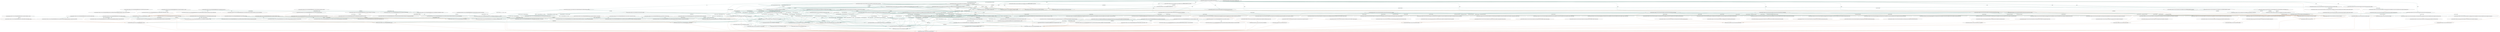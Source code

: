 strict digraph {
    Resource0 [label="urn:pulumi:demo::teastore::awsx:x:ecs:FargateTaskDefinition$aws:iam/role:Role::image-task"];
    Resource0 -> Resource1 [color = "#246C60", label = "role"];
    Resource0 -> Resource2 [color = "#AA6639"];
    Resource0 -> Resource3 [color = "#246C60", label = "role"];
    Resource0 -> Resource4 [color = "#246C60", label = "taskRoleArn"];
    Resource5 [label="urn:pulumi:demo::teastore::awsx:x:ecs:FargateTaskDefinition$aws:ecr/lifecyclePolicy:LifecyclePolicy::auth"];
    Resource5 -> Resource6 [color = "#AA6639"];
    Resource7 [label="urn:pulumi:demo::teastore::awsx:x:ec2:SecurityGroup$awsx:x:ec2:EgressSecurityGroupRule::recommender-egress-0"];
    Resource7 -> Resource8 [color = "#AA6639"];
    Resource9 [label="urn:pulumi:demo::teastore::awsx:x:ec2:SecurityGroup$aws:ec2/securityGroup:SecurityGroup::webui"];
    Resource9 -> Resource10 [color = "#246C60", label = "securityGroupId"];
    Resource9 -> Resource11 [color = "#246C60", label = "sourceSecurityGroupId"];
    Resource9 -> Resource12 [color = "#246C60", label = "sourceSecurityGroupId"];
    Resource9 -> Resource13 [color = "#246C60", label = "networkConfiguration"];
    Resource9 -> Resource14 [color = "#246C60", label = "sourceSecurityGroupId"];
    Resource9 -> Resource15 [color = "#246C60", label = "securityGroupId"];
    Resource9 -> Resource16 [color = "#AA6639"];
    Resource9 -> Resource17 [color = "#246C60", label = "sourceSecurityGroupId"];
    Resource9 -> Resource18 [color = "#246C60", label = "sourceSecurityGroupId"];
    Resource9 -> Resource19 [color = "#246C60", label = "sourceSecurityGroupId"];
    Resource17 [label="urn:pulumi:demo::teastore::awsx:x:ec2:SecurityGroup$awsx:x:ec2:IngressSecurityGroupRule$aws:ec2/securityGroupRule:SecurityGroupRule::auth-inbound-webui"];
    Resource17 -> Resource20 [color = "#AA6639"];
    Resource21 [label="urn:pulumi:demo::teastore::awsx:x:ec2:SecurityGroup$awsx:x:ec2:IngressSecurityGroupRule$aws:ec2/securityGroupRule:SecurityGroupRule::persistence-inbound-image"];
    Resource21 -> Resource22 [color = "#AA6639"];
    Resource3 [label="urn:pulumi:demo::teastore::awsx:x:ecs:FargateTaskDefinition$aws:iam/rolePolicyAttachment:RolePolicyAttachment::image-task-fd1a00e5"];
    Resource3 -> Resource2 [color = "#AA6639"];
    Resource23 [label="urn:pulumi:demo::teastore::awsx:x:ec2:SecurityGroup$aws:ec2/securityGroup:SecurityGroup::image"];
    Resource23 -> Resource14 [color = "#246C60", label = "securityGroupId"];
    Resource23 -> Resource21 [color = "#246C60", label = "sourceSecurityGroupId"];
    Resource23 -> Resource24 [color = "#AA6639"];
    Resource23 -> Resource25 [color = "#246C60", label = "sourceSecurityGroupId"];
    Resource23 -> Resource26 [color = "#246C60", label = "securityGroupId"];
    Resource23 -> Resource27 [color = "#246C60", label = "networkConfiguration"];
    Resource28 [label="urn:pulumi:demo::teastore::awsx:x:ec2:SecurityGroup$aws:ec2/securityGroup:SecurityGroup::container-registry"];
    Resource28 -> Resource29 [color = "#AA6639"];
    Resource28 -> Resource30 [color = "#246C60", label = "securityGroupId"];
    Resource28 -> Resource31 [color = "#246C60", label = "securityGroupIds"];
    Resource32 [label="urn:pulumi:demo::teastore::awsx:x:ec2:SecurityGroup$awsx:x:ec2:IngressSecurityGroupRule$aws:ec2/securityGroupRule:SecurityGroupRule::db-ingress-0"];
    Resource32 -> Resource33 [color = "#AA6639"];
    Resource34 [label="urn:pulumi:demo::teastore::awsx:x:ec2:SecurityGroup$awsx:x:ec2:EgressSecurityGroupRule$aws:ec2/securityGroupRule:SecurityGroupRule::recommender-egress-0"];
    Resource34 -> Resource7 [color = "#AA6639"];
    Resource35 [label="urn:pulumi:demo::teastore::awsx:x:ecs:FargateTaskDefinition::persistence"];
    Resource35 -> Resource36 [color = "#AA6639"];
    Resource37 [label="urn:pulumi:demo::teastore::awsx:x:ecs:FargateTaskDefinition$aws:iam/role:Role::recommender-execution"];
    Resource37 -> Resource38 [color = "#246C60", label = "role"];
    Resource37 -> Resource39 [color = "#AA6639"];
    Resource37 -> Resource40 [color = "#246C60", label = "executionRoleArn"];
    Resource40 [label="urn:pulumi:demo::teastore::awsx:x:ecs:FargateTaskDefinition$aws:ecs/taskDefinition:TaskDefinition::recommender"];
    Resource40 -> Resource39 [color = "#AA6639"];
    Resource40 -> Resource41 [color = "#246C60", label = "taskDefinition"];
    Resource42 [label="urn:pulumi:demo::teastore::awsx:x:ecs:FargateTaskDefinition::registry"];
    Resource42 -> Resource36 [color = "#AA6639"];
    Resource43 [label="urn:pulumi:demo::teastore::awsx:x:ec2:SecurityGroup$awsx:x:ec2:IngressSecurityGroupRule::logging-ingress-0"];
    Resource43 -> Resource44 [color = "#AA6639"];
    Resource45 [label="urn:pulumi:demo::teastore::awsx:x:ec2:Vpc$awsx:x:ec2:Subnet$aws:ec2/routeTableAssociation:RouteTableAssociation::vpc-private-0"];
    Resource45 -> Resource46 [color = "#246C60", label = "networkConfiguration"];
    Resource45 -> Resource47 [color = "#246C60", label = "networkConfiguration"];
    Resource45 -> Resource13 [color = "#246C60", label = "networkConfiguration"];
    Resource45 -> Resource48 [color = "#246C60", label = "subnetIds"];
    Resource45 -> Resource49 [color = "#AA6639"];
    Resource45 -> Resource41 [color = "#246C60", label = "networkConfiguration"];
    Resource45 -> Resource50 [color = "#246C60", label = "subnetIds"];
    Resource45 -> Resource31 [color = "#246C60", label = "subnetIds"];
    Resource45 -> Resource27 [color = "#246C60", label = "networkConfiguration"];
    Resource45 -> Resource51 [color = "#246C60", label = "subnetIds"];
    Resource45 -> Resource52 [color = "#246C60", label = "networkConfiguration"];
    Resource30 [label="urn:pulumi:demo::teastore::awsx:x:ec2:SecurityGroup$awsx:x:ec2:IngressSecurityGroupRule$aws:ec2/securityGroupRule:SecurityGroupRule::container-registry-ingress-0"];
    Resource30 -> Resource53 [color = "#AA6639"];
    Resource54 [label="urn:pulumi:demo::teastore::awsx:x:ec2:SecurityGroup$awsx:x:ec2:IngressSecurityGroupRule$aws:ec2/securityGroupRule:SecurityGroupRule::persistence-inbound-recommender"];
    Resource54 -> Resource55 [color = "#AA6639"];
    Resource16 [label="urn:pulumi:demo::teastore::awsx:x:ec2:SecurityGroup::webui"];
    Resource16 -> Resource36 [color = "#AA6639"];
    Resource56 [label="urn:pulumi:demo::teastore::awsx:x:ec2:SecurityGroup$awsx:x:ec2:IngressSecurityGroupRule::registry-inbound-auth"];
    Resource56 -> Resource57 [color = "#AA6639"];
    Resource58 [label="urn:pulumi:demo::teastore::awsx:x:ec2:Vpc$awsx:x:ec2:Subnet$aws:ec2/routeTable:RouteTable::vpc-private-0"];
    Resource58 -> Resource59 [color = "#246C60", label = "routeTableIds"];
    Resource58 -> Resource45 [color = "#246C60", label = "routeTableId"];
    Resource58 -> Resource49 [color = "#AA6639"];
    Resource60 [label="urn:pulumi:demo::teastore::awsx:x:ec2:SecurityGroup$aws:ec2/securityGroup:SecurityGroup::auth"];
    Resource60 -> Resource61 [color = "#246C60", label = "sourceSecurityGroupId"];
    Resource60 -> Resource17 [color = "#246C60", label = "securityGroupId"];
    Resource60 -> Resource62 [color = "#AA6639"];
    Resource60 -> Resource63 [color = "#246C60", label = "securityGroupId"];
    Resource60 -> Resource64 [color = "#246C60", label = "sourceSecurityGroupId"];
    Resource60 -> Resource52 [color = "#246C60", label = "networkConfiguration"];
    Resource18 [label="urn:pulumi:demo::teastore::awsx:x:ec2:SecurityGroup$awsx:x:ec2:IngressSecurityGroupRule$aws:ec2/securityGroupRule:SecurityGroupRule::recommender-inbound-webui"];
    Resource18 -> Resource65 [color = "#AA6639"];
    Resource66 [label="urn:pulumi:demo::teastore::awsx:x:ecs:FargateTaskDefinition$aws:iam/role:Role::auth-task"];
    Resource66 -> Resource67 [color = "#246C60", label = "taskRoleArn"];
    Resource66 -> Resource6 [color = "#AA6639"];
    Resource66 -> Resource68 [color = "#246C60", label = "role"];
    Resource66 -> Resource69 [color = "#246C60", label = "role"];
    Resource70 [label="urn:pulumi:demo::teastore::awsx:x:ecs:FargateTaskDefinition$aws:cloudwatch/logGroup:LogGroup::auth"];
    Resource70 -> Resource67 [color = "#246C60", label = "containerDefinitions, family"];
    Resource70 -> Resource6 [color = "#AA6639"];
    Resource29 [label="urn:pulumi:demo::teastore::awsx:x:ec2:SecurityGroup::container-registry"];
    Resource29 -> Resource36 [color = "#AA6639"];
    Resource71 [label="urn:pulumi:demo::teastore::awsx:x:ecs:FargateService::registry"];
    Resource71 -> Resource36 [color = "#AA6639"];
    Resource72 [label="urn:pulumi:demo::teastore::awsx:x:ec2:SecurityGroup$awsx:x:ec2:EgressSecurityGroupRule::auth-egress-0"];
    Resource72 -> Resource62 [color = "#AA6639"];
    Resource73 [label="urn:pulumi:demo::teastore::awsx:x:ec2:SecurityGroup$awsx:x:ec2:IngressSecurityGroupRule$aws:ec2/securityGroupRule:SecurityGroupRule::registry-inbound-persistence"];
    Resource73 -> Resource74 [color = "#AA6639"];
    Resource75 [label="urn:pulumi:demo::teastore::awsx:x:ecs:FargateTaskDefinition$aws:iam/role:Role::webui-task"];
    Resource75 -> Resource76 [color = "#246C60", label = "role"];
    Resource75 -> Resource77 [color = "#AA6639"];
    Resource75 -> Resource78 [color = "#246C60", label = "role"];
    Resource75 -> Resource79 [color = "#246C60", label = "taskRoleArn"];
    Resource80 [label="urn:pulumi:demo::teastore::awsx:x:ec2:SecurityGroup::db"];
    Resource80 -> Resource36 [color = "#AA6639"];
    Resource81 [label="urn:pulumi:demo::teastore::awsx:x:ecs:FargateTaskDefinition$aws:iam/rolePolicyAttachment:RolePolicyAttachment::persistence-execution-9a42f520"];
    Resource81 -> Resource35 [color = "#AA6639"];
    Resource82 [label="urn:pulumi:demo::teastore::awsx:x:ecs:FargateTaskDefinition$aws:ecr/repository:Repository::recommender"];
    Resource82 -> Resource40 [color = "#246C60", label = "family, containerDefinitions"];
    Resource82 -> Resource39 [color = "#AA6639"];
    Resource82 -> Resource83 [color = "#246C60", label = "repository"];
    Resource84 [label="urn:pulumi:demo::teastore::awsx:x:ecs:FargateTaskDefinition$aws:ecr/repository:Repository::image"];
    Resource84 -> Resource85 [color = "#246C60", label = "repository"];
    Resource84 -> Resource2 [color = "#AA6639"];
    Resource84 -> Resource4 [color = "#246C60", label = "family, containerDefinitions"];
    Resource41 [label="urn:pulumi:demo::teastore::awsx:x:ecs:FargateService$aws:ecs/service:Service::recommender"];
    Resource41 -> Resource77 [color = "#246C60"];
    Resource41 -> Resource13 [color = "#246C60"];
    Resource41 -> Resource86 [color = "#AA6639"];
    Resource41 -> Resource87 [color = "#246C60"];
    Resource88 [label="urn:pulumi:demo::teastore::awsx:x:ec2:SecurityGroup$awsx:x:ec2:IngressSecurityGroupRule::webui-ingress-0"];
    Resource88 -> Resource16 [color = "#AA6639"];
    Resource89 [label="urn:pulumi:demo::teastore::awsx:x:ec2:Vpc$awsx:x:ec2:InternetGateway::vpc"];
    Resource89 -> Resource90 [color = "#AA6639"];
    Resource91 [label="urn:pulumi:demo::teastore::awsx:x:ec2:SecurityGroup$awsx:x:ec2:IngressSecurityGroupRule$aws:ec2/securityGroupRule:SecurityGroupRule::logging-ingress-0"];
    Resource91 -> Resource43 [color = "#AA6639"];
    Resource25 [label="urn:pulumi:demo::teastore::awsx:x:ec2:SecurityGroup$awsx:x:ec2:IngressSecurityGroupRule$aws:ec2/securityGroupRule:SecurityGroupRule::registry-inbound-image"];
    Resource25 -> Resource92 [color = "#AA6639"];
    Resource63 [label="urn:pulumi:demo::teastore::awsx:x:ec2:SecurityGroup$awsx:x:ec2:EgressSecurityGroupRule$aws:ec2/securityGroupRule:SecurityGroupRule::auth-egress-0"];
    Resource63 -> Resource72 [color = "#AA6639"];
    Resource93 [label="urn:pulumi:demo::teastore::awsx:x:ec2:SecurityGroup$awsx:x:ec2:IngressSecurityGroupRule$aws:ec2/securityGroupRule:SecurityGroupRule::recommenderSG-inbound-recommender"];
    Resource93 -> Resource94 [color = "#AA6639"];
    Resource95 [label="urn:pulumi:demo::teastore::awsx:x:ecs:FargateTaskDefinition$aws:iam/role:Role::image-execution"];
    Resource95 -> Resource96 [color = "#246C60", label = "role"];
    Resource95 -> Resource2 [color = "#AA6639"];
    Resource95 -> Resource4 [color = "#246C60", label = "executionRoleArn"];
    Resource87 [label="urn:pulumi:demo::teastore::awsx:x:ecs:FargateService::webui"];
    Resource87 -> Resource36 [color = "#AA6639"];
    Resource8 [label="urn:pulumi:demo::teastore::awsx:x:ec2:SecurityGroup::recommender"];
    Resource8 -> Resource36 [color = "#AA6639"];
    Resource92 [label="urn:pulumi:demo::teastore::awsx:x:ec2:SecurityGroup$awsx:x:ec2:IngressSecurityGroupRule::registry-inbound-image"];
    Resource92 -> Resource57 [color = "#AA6639"];
    Resource97 [label="urn:pulumi:demo::teastore::awsx:x:ec2:SecurityGroup$awsx:x:ec2:IngressSecurityGroupRule::persistence-inbound-webui"];
    Resource97 -> Resource98 [color = "#AA6639"];
    Resource99 [label="urn:pulumi:demo::teastore::aws:servicediscovery/privateDnsNamespace:PrivateDnsNamespace::teastore"];
    Resource99 -> Resource67 [color = "#246C60", label = "memory, containerDefinitions, cpu, family"];
    Resource99 -> Resource100 [color = "#246C60", label = "containerDefinitions, cpu, family, memory"];
    Resource99 -> Resource40 [color = "#246C60", label = "family, memory, containerDefinitions, cpu"];
    Resource99 -> Resource36 [color = "#AA6639"];
    Resource99 -> Resource101 [color = "#246C60", label = "dnsConfig"];
    Resource99 -> Resource79 [color = "#246C60", label = "memory, containerDefinitions, cpu, family"];
    Resource99 -> Resource4 [color = "#246C60", label = "cpu, family, memory, containerDefinitions"];
    Resource102 [label="urn:pulumi:demo::teastore::awsx:x:ecs:FargateTaskDefinition$aws:iam/role:Role::auth-execution"];
    Resource102 -> Resource103 [color = "#246C60", label = "role"];
    Resource102 -> Resource67 [color = "#246C60", label = "executionRoleArn"];
    Resource102 -> Resource6 [color = "#AA6639"];
    Resource94 [label="urn:pulumi:demo::teastore::awsx:x:ec2:SecurityGroup$awsx:x:ec2:IngressSecurityGroupRule::recommenderSG-inbound-recommender"];
    Resource94 -> Resource57 [color = "#AA6639"];
    Resource104 [label="urn:pulumi:demo::teastore::awsx:x:ec2:SecurityGroup$aws:ec2/securityGroup:SecurityGroup::registry"];
    Resource104 -> Resource46 [color = "#246C60", label = "networkConfiguration"];
    Resource104 -> Resource12 [color = "#246C60", label = "securityGroupId"];
    Resource104 -> Resource73 [color = "#246C60", label = "securityGroupId"];
    Resource104 -> Resource25 [color = "#246C60", label = "securityGroupId"];
    Resource104 -> Resource93 [color = "#246C60", label = "securityGroupId"];
    Resource104 -> Resource57 [color = "#AA6639"];
    Resource104 -> Resource105 [color = "#246C60", label = "securityGroupId"];
    Resource104 -> Resource64 [color = "#246C60", label = "securityGroupId"];
    Resource26 [label="urn:pulumi:demo::teastore::awsx:x:ec2:SecurityGroup$awsx:x:ec2:EgressSecurityGroupRule$aws:ec2/securityGroupRule:SecurityGroupRule::image-egress-0"];
    Resource26 -> Resource106 [color = "#AA6639"];
    Resource107 [label="urn:pulumi:demo::teastore::aws:lb:ApplicationLoadBalancer$awsx:lb:ApplicationListener$awsx:x:ec2:EgressSecurityGroupRule$aws:ec2/securityGroupRule:SecurityGroupRule::webui-external-0-egress"];
    Resource107 -> Resource108 [color = "#AA6639"];
    Resource19 [label="urn:pulumi:demo::teastore::awsx:x:ec2:SecurityGroup$awsx:x:ec2:EgressSecurityGroupRule$aws:ec2/securityGroupRule:SecurityGroupRule::load-balancer-egress-webui"];
    Resource19 -> Resource109 [color = "#AA6639"];
    Resource101 [label="urn:pulumi:demo::teastore::aws:servicediscovery/service:Service::registry"];
    Resource101 -> Resource46 [color = "#246C60", label = "serviceRegistries"];
    Resource101 -> Resource67 [color = "#246C60", label = "memory, containerDefinitions, cpu, family"];
    Resource101 -> Resource100 [color = "#246C60", label = "containerDefinitions, cpu, family, memory"];
    Resource101 -> Resource40 [color = "#246C60", label = "family, memory, containerDefinitions, cpu"];
    Resource101 -> Resource36 [color = "#AA6639"];
    Resource101 -> Resource79 [color = "#246C60", label = "memory, containerDefinitions, cpu, family"];
    Resource101 -> Resource4 [color = "#246C60", label = "cpu, family, memory, containerDefinitions"];
    Resource50 [label="urn:pulumi:demo::teastore::aws:ec2/vpcEndpoint:VpcEndpoint::elb"];
    Resource50 -> Resource77 [color = "#246C60"];
    Resource50 -> Resource13 [color = "#246C60"];
    Resource50 -> Resource87 [color = "#246C60"];
    Resource50 -> Resource36 [color = "#AA6639"];
    Resource110 [label="urn:pulumi:demo::teastore::awsx:x:ecs:FargateTaskDefinition$aws:iam/rolePolicyAttachment:RolePolicyAttachment::recommender-task-fd1a00e5"];
    Resource110 -> Resource39 [color = "#AA6639"];
    Resource111 [label="urn:pulumi:demo::teastore::awsx:x:ecs:FargateTaskDefinition$aws:ecr/repository:Repository::registry"];
    Resource111 -> Resource112 [color = "#246C60", label = "containerDefinitions, family"];
    Resource111 -> Resource42 [color = "#AA6639"];
    Resource111 -> Resource113 [color = "#246C60", label = "repository"];
    Resource114 [label="urn:pulumi:demo::teastore::awsx:x:ecs:FargateTaskDefinition$aws:iam/rolePolicyAttachment:RolePolicyAttachment::registry-task-32be53a2"];
    Resource114 -> Resource42 [color = "#AA6639"];
    Resource115 [label="urn:pulumi:demo::teastore::awsx:x:ec2:SecurityGroup$aws:ec2/securityGroup:SecurityGroup::logging"];
    Resource115 -> Resource91 [color = "#246C60", label = "securityGroupId"];
    Resource115 -> Resource44 [color = "#AA6639"];
    Resource115 -> Resource51 [color = "#246C60", label = "securityGroupIds"];
    Resource116 [label="urn:pulumi:demo::teastore::awsx:x:ec2:SecurityGroup::load-balancer"];
    Resource116 -> Resource36 [color = "#AA6639"];
    Resource31 [label="urn:pulumi:demo::teastore::aws:ec2/vpcEndpoint:VpcEndpoint::ecr"];
    Resource31 -> Resource117 [color = "#246C60"];
    Resource31 -> Resource36 [color = "#AA6639"];
    Resource118 [label="urn:pulumi:demo::teastore::awsx:x:ecs:FargateService::persistence"];
    Resource118 -> Resource36 [color = "#AA6639"];
    Resource79 [label="urn:pulumi:demo::teastore::awsx:x:ecs:FargateTaskDefinition$aws:ecs/taskDefinition:TaskDefinition::webui"];
    Resource79 -> Resource13 [color = "#246C60", label = "taskDefinition"];
    Resource79 -> Resource77 [color = "#AA6639"];
    Resource119 [label="urn:pulumi:demo::teastore::awsx:x:ec2:Vpc$awsx:x:ec2:Subnet$aws:ec2/subnet:Subnet::vpc-public-1"];
    Resource119 -> Resource46 [color = "#246C60", label = "networkConfiguration"];
    Resource119 -> Resource47 [color = "#246C60", label = "networkConfiguration"];
    Resource119 -> Resource13 [color = "#246C60", label = "networkConfiguration"];
    Resource119 -> Resource120 [color = "#246C60", label = "subnets"];
    Resource119 -> Resource41 [color = "#246C60", label = "networkConfiguration"];
    Resource119 -> Resource27 [color = "#246C60", label = "networkConfiguration"];
    Resource119 -> Resource121 [color = "#AA6639"];
    Resource119 -> Resource122 [color = "#246C60", label = "subnetId"];
    Resource119 -> Resource52 [color = "#246C60", label = "networkConfiguration"];
    Resource122 [label="urn:pulumi:demo::teastore::awsx:x:ec2:Vpc$awsx:x:ec2:Subnet$aws:ec2/routeTableAssociation:RouteTableAssociation::vpc-public-1"];
    Resource122 -> Resource46 [color = "#246C60", label = "networkConfiguration"];
    Resource122 -> Resource47 [color = "#246C60", label = "networkConfiguration"];
    Resource122 -> Resource13 [color = "#246C60", label = "networkConfiguration"];
    Resource122 -> Resource120 [color = "#246C60", label = "subnets"];
    Resource122 -> Resource41 [color = "#246C60", label = "networkConfiguration"];
    Resource122 -> Resource27 [color = "#246C60", label = "networkConfiguration"];
    Resource122 -> Resource121 [color = "#AA6639"];
    Resource122 -> Resource52 [color = "#246C60", label = "networkConfiguration"];
    Resource123 [label="urn:pulumi:demo::teastore::awsx:x:ec2:Vpc$awsx:x:ec2:Subnet$aws:ec2/route:Route::vpc-public-1-ig"];
    Resource123 -> Resource121 [color = "#AA6639"];
    Resource105 [label="urn:pulumi:demo::teastore::awsx:x:ec2:SecurityGroup$awsx:x:ec2:EgressSecurityGroupRule$aws:ec2/securityGroupRule:SecurityGroupRule::registry-egress-0"];
    Resource105 -> Resource124 [color = "#AA6639"];
    Resource125 [label="urn:pulumi:demo::teastore::awsx:x:ec2:SecurityGroup$awsx:x:ec2:IngressSecurityGroupRule$aws:ec2/securityGroupRule:SecurityGroupRule::persistence-ingress-0"];
    Resource125 -> Resource126 [color = "#AA6639"];
    Resource27 [label="urn:pulumi:demo::teastore::awsx:x:ecs:FargateService$aws:ecs/service:Service::image"];
    Resource27 -> Resource77 [color = "#246C60"];
    Resource27 -> Resource13 [color = "#246C60"];
    Resource27 -> Resource87 [color = "#246C60"];
    Resource27 -> Resource127 [color = "#AA6639"];
    Resource78 [label="urn:pulumi:demo::teastore::awsx:x:ecs:FargateTaskDefinition$aws:iam/rolePolicyAttachment:RolePolicyAttachment::webui-task-fd1a00e5"];
    Resource78 -> Resource77 [color = "#AA6639"];
    Resource128 [label="urn:pulumi:demo::teastore::awsx:x:ecs:FargateTaskDefinition$aws:cloudwatch/logGroup:LogGroup::registry"];
    Resource128 -> Resource112 [color = "#246C60", label = "containerDefinitions, family"];
    Resource128 -> Resource42 [color = "#AA6639"];
    Resource113 [label="urn:pulumi:demo::teastore::awsx:x:ecs:FargateTaskDefinition$aws:ecr/lifecyclePolicy:LifecyclePolicy::registry"];
    Resource113 -> Resource42 [color = "#AA6639"];
    Resource129 [label="urn:pulumi:demo::teastore::aws:rds/cluster:Cluster::db-cluster"];
    Resource129 -> Resource47 [color = "#246C60"];
    Resource129 -> Resource100 [color = "#246C60", label = "containerDefinitions, cpu, family, memory"];
    Resource129 -> Resource35 [color = "#246C60"];
    Resource129 -> Resource118 [color = "#246C60"];
    Resource129 -> Resource36 [color = "#AA6639"];
    Resource69 [label="urn:pulumi:demo::teastore::awsx:x:ecs:FargateTaskDefinition$aws:iam/rolePolicyAttachment:RolePolicyAttachment::auth-task-fd1a00e5"];
    Resource69 -> Resource6 [color = "#AA6639"];
    Resource109 [label="urn:pulumi:demo::teastore::awsx:x:ec2:SecurityGroup$awsx:x:ec2:EgressSecurityGroupRule::load-balancer-egress-webui"];
    Resource109 -> Resource116 [color = "#AA6639"];
    Resource53 [label="urn:pulumi:demo::teastore::awsx:x:ec2:SecurityGroup$awsx:x:ec2:IngressSecurityGroupRule::container-registry-ingress-0"];
    Resource53 -> Resource29 [color = "#AA6639"];
    Resource121 [label="urn:pulumi:demo::teastore::awsx:x:ec2:Vpc$awsx:x:ec2:Subnet::vpc-public-1"];
    Resource121 -> Resource90 [color = "#AA6639"];
    Resource130 [label="urn:pulumi:demo::teastore::awsx:x:ec2:Vpc$awsx:x:ec2:Subnet$aws:ec2/subnet:Subnet::vpc-private-0"];
    Resource130 -> Resource46 [color = "#246C60", label = "networkConfiguration"];
    Resource130 -> Resource47 [color = "#246C60", label = "networkConfiguration"];
    Resource130 -> Resource13 [color = "#246C60", label = "networkConfiguration"];
    Resource130 -> Resource48 [color = "#246C60", label = "subnetIds"];
    Resource130 -> Resource45 [color = "#246C60", label = "subnetId"];
    Resource130 -> Resource41 [color = "#246C60", label = "networkConfiguration"];
    Resource130 -> Resource50 [color = "#246C60", label = "subnetIds"];
    Resource130 -> Resource31 [color = "#246C60", label = "subnetIds"];
    Resource130 -> Resource27 [color = "#246C60", label = "networkConfiguration"];
    Resource130 -> Resource49 [color = "#AA6639"];
    Resource130 -> Resource51 [color = "#246C60", label = "subnetIds"];
    Resource130 -> Resource52 [color = "#246C60", label = "networkConfiguration"];
    Resource131 [label="urn:pulumi:demo::teastore::aws:lb:ApplicationLoadBalancer$awsx:lb:ApplicationListener$awsx:x:ec2:IngressSecurityGroupRule$aws:ec2/securityGroupRule:SecurityGroupRule::webui-external-0-ingress"];
    Resource131 -> Resource132 [color = "#AA6639"];
    Resource64 [label="urn:pulumi:demo::teastore::awsx:x:ec2:SecurityGroup$awsx:x:ec2:IngressSecurityGroupRule$aws:ec2/securityGroupRule:SecurityGroupRule::registry-inbound-auth"];
    Resource64 -> Resource56 [color = "#AA6639"];
    Resource68 [label="urn:pulumi:demo::teastore::awsx:x:ecs:FargateTaskDefinition$aws:iam/rolePolicyAttachment:RolePolicyAttachment::auth-task-32be53a2"];
    Resource68 -> Resource6 [color = "#AA6639"];
    Resource133 [label="urn:pulumi:demo::teastore::awsx:x:ecs:FargateTaskDefinition$aws:iam/rolePolicyAttachment:RolePolicyAttachment::webui-execution-9a42f520"];
    Resource133 -> Resource77 [color = "#AA6639"];
    Resource51 [label="urn:pulumi:demo::teastore::aws:ec2/vpcEndpoint:VpcEndpoint::logging"];
    Resource51 -> Resource117 [color = "#246C60"];
    Resource51 -> Resource36 [color = "#AA6639"];
    Resource98 [label="urn:pulumi:demo::teastore::awsx:x:ec2:SecurityGroup::persistence"];
    Resource98 -> Resource36 [color = "#AA6639"];
    Resource44 [label="urn:pulumi:demo::teastore::awsx:x:ec2:SecurityGroup::logging"];
    Resource44 -> Resource36 [color = "#AA6639"];
    Resource20 [label="urn:pulumi:demo::teastore::awsx:x:ec2:SecurityGroup$awsx:x:ec2:IngressSecurityGroupRule::auth-inbound-webui"];
    Resource20 -> Resource62 [color = "#AA6639"];
    Resource134 [label="urn:pulumi:demo::teastore::awsx:x:ec2:SecurityGroup$awsx:x:ec2:EgressSecurityGroupRule::persistence-egress-0"];
    Resource134 -> Resource98 [color = "#AA6639"];
    Resource55 [label="urn:pulumi:demo::teastore::awsx:x:ec2:SecurityGroup$awsx:x:ec2:IngressSecurityGroupRule::persistence-inbound-recommender"];
    Resource55 -> Resource98 [color = "#AA6639"];
    Resource135 [label="urn:pulumi:demo::teastore::awsx:x:ec2:Vpc$awsx:x:ec2:Subnet$aws:ec2/routeTable:RouteTable::vpc-private-1"];
    Resource135 -> Resource136 [color = "#246C60", label = "routeTableId"];
    Resource135 -> Resource59 [color = "#246C60", label = "routeTableIds"];
    Resource135 -> Resource137 [color = "#AA6639"];
    Resource138 [label="urn:pulumi:demo::teastore::awsx:x:ec2:SecurityGroup$aws:ec2/securityGroup:SecurityGroup::db"];
    Resource138 -> Resource32 [color = "#246C60", label = "securityGroupId"];
    Resource138 -> Resource129 [color = "#246C60", label = "vpcSecurityGroupIds"];
    Resource138 -> Resource80 [color = "#AA6639"];
    Resource139 [label="urn:pulumi:demo::teastore::awsx:x:ecs:FargateTaskDefinition$aws:iam/role:Role::persistence-task"];
    Resource139 -> Resource140 [color = "#246C60", label = "role"];
    Resource139 -> Resource141 [color = "#246C60", label = "role"];
    Resource139 -> Resource100 [color = "#246C60", label = "taskRoleArn"];
    Resource139 -> Resource35 [color = "#AA6639"];
    Resource142 [label="urn:pulumi:demo::teastore::awsx:x:ecs:FargateTaskDefinition$aws:ecr/lifecyclePolicy:LifecyclePolicy::persistence"];
    Resource142 -> Resource35 [color = "#AA6639"];
    Resource83 [label="urn:pulumi:demo::teastore::awsx:x:ecs:FargateTaskDefinition$aws:ecr/lifecyclePolicy:LifecyclePolicy::recommender"];
    Resource83 -> Resource39 [color = "#AA6639"];
    Resource143 [label="urn:pulumi:demo::teastore::awsx:x:ecs:FargateTaskDefinition$aws:iam/rolePolicyAttachment:RolePolicyAttachment::recommender-task-32be53a2"];
    Resource143 -> Resource39 [color = "#AA6639"];
    Resource52 [label="urn:pulumi:demo::teastore::awsx:x:ecs:FargateService$aws:ecs/service:Service::auth"];
    Resource52 -> Resource77 [color = "#246C60"];
    Resource52 -> Resource13 [color = "#246C60"];
    Resource52 -> Resource87 [color = "#246C60"];
    Resource52 -> Resource144 [color = "#AA6639"];
    Resource145 [label="urn:pulumi:demo::teastore::awsx:x:ec2:SecurityGroup$awsx:x:ec2:IngressSecurityGroupRule::image-inbound-webui"];
    Resource145 -> Resource24 [color = "#AA6639"];
    Resource146 [label="urn:pulumi:demo::teastore::awsx:x:ec2:Vpc$awsx:x:ec2:InternetGateway$aws:ec2/internetGateway:InternetGateway::vpc"];
    Resource146 -> Resource147 [color = "#246C60", label = "gatewayId"];
    Resource146 -> Resource123 [color = "#246C60", label = "gatewayId"];
    Resource146 -> Resource89 [color = "#AA6639"];
    Resource148 [label="urn:pulumi:demo::teastore::aws:lb:ApplicationLoadBalancer$awsx:lb:ApplicationTargetGroup$aws:lb/targetGroup:TargetGroup::webui"];
    Resource148 -> Resource77 [color = "#246C60"];
    Resource148 -> Resource13 [color = "#246C60", label = "loadBalancers"];
    Resource148 -> Resource149 [color = "#246C60", label = "defaultActions"];
    Resource148 -> Resource87 [color = "#246C60"];
    Resource148 -> Resource79 [color = "#246C60", label = "containerDefinitions, family"];
    Resource148 -> Resource150 [color = "#AA6639"];
    Resource4 [label="urn:pulumi:demo::teastore::awsx:x:ecs:FargateTaskDefinition$aws:ecs/taskDefinition:TaskDefinition::image"];
    Resource4 -> Resource27 [color = "#246C60", label = "taskDefinition"];
    Resource4 -> Resource2 [color = "#AA6639"];
    Resource77 [label="urn:pulumi:demo::teastore::awsx:x:ecs:FargateTaskDefinition::webui"];
    Resource77 -> Resource36 [color = "#AA6639"];
    Resource151 [label="urn:pulumi:demo::teastore::pulumi:providers:aws::default_3_19_3"];
    Resource33 [label="urn:pulumi:demo::teastore::awsx:x:ec2:SecurityGroup$awsx:x:ec2:IngressSecurityGroupRule::db-ingress-0"];
    Resource33 -> Resource80 [color = "#AA6639"];
    Resource152 [label="urn:pulumi:demo::teastore::awsx:x:ecs:FargateTaskDefinition$aws:iam/rolePolicyAttachment:RolePolicyAttachment::registry-execution-9a42f520"];
    Resource152 -> Resource42 [color = "#AA6639"];
    Resource136 [label="urn:pulumi:demo::teastore::awsx:x:ec2:Vpc$awsx:x:ec2:Subnet$aws:ec2/routeTableAssociation:RouteTableAssociation::vpc-private-1"];
    Resource136 -> Resource137 [color = "#AA6639"];
    Resource136 -> Resource46 [color = "#246C60", label = "networkConfiguration"];
    Resource136 -> Resource47 [color = "#246C60", label = "networkConfiguration"];
    Resource136 -> Resource13 [color = "#246C60", label = "networkConfiguration"];
    Resource136 -> Resource48 [color = "#246C60", label = "subnetIds"];
    Resource136 -> Resource41 [color = "#246C60", label = "networkConfiguration"];
    Resource136 -> Resource50 [color = "#246C60", label = "subnetIds"];
    Resource136 -> Resource31 [color = "#246C60", label = "subnetIds"];
    Resource136 -> Resource27 [color = "#246C60", label = "networkConfiguration"];
    Resource136 -> Resource51 [color = "#246C60", label = "subnetIds"];
    Resource136 -> Resource52 [color = "#246C60", label = "networkConfiguration"];
    Resource147 [label="urn:pulumi:demo::teastore::awsx:x:ec2:Vpc$awsx:x:ec2:Subnet$aws:ec2/route:Route::vpc-public-0-ig"];
    Resource147 -> Resource153 [color = "#AA6639"];
    Resource86 [label="urn:pulumi:demo::teastore::awsx:x:ecs:FargateService::recommender"];
    Resource86 -> Resource36 [color = "#AA6639"];
    Resource154 [label="urn:pulumi:demo::teastore::awsx:x:ecs:FargateTaskDefinition$aws:iam/role:Role::recommender-task"];
    Resource154 -> Resource39 [color = "#AA6639"];
    Resource154 -> Resource40 [color = "#246C60", label = "taskRoleArn"];
    Resource154 -> Resource110 [color = "#246C60", label = "role"];
    Resource154 -> Resource143 [color = "#246C60", label = "role"];
    Resource155 [label="urn:pulumi:demo::teastore::awsx:x:ecs:FargateTaskDefinition$aws:iam/role:Role::registry-task"];
    Resource155 -> Resource42 [color = "#AA6639"];
    Resource155 -> Resource156 [color = "#246C60", label = "role"];
    Resource155 -> Resource112 [color = "#246C60", label = "taskRoleArn"];
    Resource155 -> Resource114 [color = "#246C60", label = "role"];
    Resource157 [label="urn:pulumi:demo::teastore::awsx:x:ec2:Vpc$awsx:x:ec2:Subnet$aws:ec2/subnet:Subnet::vpc-private-1"];
    Resource157 -> Resource136 [color = "#246C60", label = "subnetId"];
    Resource157 -> Resource137 [color = "#AA6639"];
    Resource157 -> Resource46 [color = "#246C60", label = "networkConfiguration"];
    Resource157 -> Resource47 [color = "#246C60", label = "networkConfiguration"];
    Resource157 -> Resource13 [color = "#246C60", label = "networkConfiguration"];
    Resource157 -> Resource48 [color = "#246C60", label = "subnetIds"];
    Resource157 -> Resource41 [color = "#246C60", label = "networkConfiguration"];
    Resource157 -> Resource50 [color = "#246C60", label = "subnetIds"];
    Resource157 -> Resource31 [color = "#246C60", label = "subnetIds"];
    Resource157 -> Resource27 [color = "#246C60", label = "networkConfiguration"];
    Resource157 -> Resource51 [color = "#246C60", label = "subnetIds"];
    Resource157 -> Resource52 [color = "#246C60", label = "networkConfiguration"];
    Resource158 [label="urn:pulumi:demo::teastore::awsx:x:ecs:Cluster$aws:ecs/cluster:Cluster::cluster"];
    Resource158 -> Resource117 [color = "#AA6639"];
    Resource158 -> Resource46 [color = "#246C60", label = "cluster"];
    Resource158 -> Resource47 [color = "#246C60", label = "cluster"];
    Resource158 -> Resource13 [color = "#246C60", label = "cluster"];
    Resource158 -> Resource41 [color = "#246C60", label = "cluster"];
    Resource158 -> Resource27 [color = "#246C60", label = "cluster"];
    Resource158 -> Resource52 [color = "#246C60", label = "cluster"];
    Resource140 [label="urn:pulumi:demo::teastore::awsx:x:ecs:FargateTaskDefinition$aws:iam/rolePolicyAttachment:RolePolicyAttachment::persistence-task-fd1a00e5"];
    Resource140 -> Resource35 [color = "#AA6639"];
    Resource6 [label="urn:pulumi:demo::teastore::awsx:x:ecs:FargateTaskDefinition::auth"];
    Resource6 -> Resource36 [color = "#AA6639"];
    Resource153 [label="urn:pulumi:demo::teastore::awsx:x:ec2:Vpc$awsx:x:ec2:Subnet::vpc-public-0"];
    Resource153 -> Resource90 [color = "#AA6639"];
    Resource46 [label="urn:pulumi:demo::teastore::awsx:x:ecs:FargateService$aws:ecs/service:Service::registry"];
    Resource46 -> Resource86 [color = "#246C60"];
    Resource46 -> Resource77 [color = "#246C60"];
    Resource46 -> Resource6 [color = "#246C60"];
    Resource46 -> Resource71 [color = "#AA6639"];
    Resource46 -> Resource127 [color = "#246C60"];
    Resource46 -> Resource47 [color = "#246C60"];
    Resource46 -> Resource144 [color = "#246C60"];
    Resource46 -> Resource39 [color = "#246C60"];
    Resource46 -> Resource13 [color = "#246C60"];
    Resource46 -> Resource2 [color = "#246C60"];
    Resource46 -> Resource35 [color = "#246C60"];
    Resource46 -> Resource41 [color = "#246C60"];
    Resource46 -> Resource87 [color = "#246C60"];
    Resource46 -> Resource118 [color = "#246C60"];
    Resource46 -> Resource27 [color = "#246C60"];
    Resource46 -> Resource52 [color = "#246C60"];
    Resource127 [label="urn:pulumi:demo::teastore::awsx:x:ecs:FargateService::image"];
    Resource127 -> Resource36 [color = "#AA6639"];
    Resource10 [label="urn:pulumi:demo::teastore::awsx:x:ec2:SecurityGroup$awsx:x:ec2:EgressSecurityGroupRule$aws:ec2/securityGroupRule:SecurityGroupRule::webui-egress-0"];
    Resource10 -> Resource159 [color = "#AA6639"];
    Resource160 [label="urn:pulumi:demo::teastore::awsx:x:ecs:FargateTaskDefinition$aws:cloudwatch/logGroup:LogGroup::persistence"];
    Resource160 -> Resource35 [color = "#AA6639"];
    Resource160 -> Resource100 [color = "#246C60", label = "containerDefinitions, family"];
    Resource161 [label="urn:pulumi:demo::teastore::awsx:x:ecs:FargateTaskDefinition$aws:cloudwatch/logGroup:LogGroup::image"];
    Resource161 -> Resource2 [color = "#AA6639"];
    Resource161 -> Resource4 [color = "#246C60", label = "family, containerDefinitions"];
    Resource1 [label="urn:pulumi:demo::teastore::awsx:x:ecs:FargateTaskDefinition$aws:iam/rolePolicyAttachment:RolePolicyAttachment::image-task-32be53a2"];
    Resource1 -> Resource2 [color = "#AA6639"];
    Resource38 [label="urn:pulumi:demo::teastore::awsx:x:ecs:FargateTaskDefinition$aws:iam/rolePolicyAttachment:RolePolicyAttachment::recommender-execution-9a42f520"];
    Resource38 -> Resource39 [color = "#AA6639"];
    Resource11 [label="urn:pulumi:demo::teastore::awsx:x:ec2:SecurityGroup$awsx:x:ec2:IngressSecurityGroupRule$aws:ec2/securityGroupRule:SecurityGroupRule::persistence-inbound-webui"];
    Resource11 -> Resource97 [color = "#AA6639"];
    Resource162 [label="urn:pulumi:demo::teastore::awsx:x:ecs:FargateTaskDefinition$aws:iam/role:Role::persistence-execution"];
    Resource162 -> Resource35 [color = "#AA6639"];
    Resource162 -> Resource100 [color = "#246C60", label = "executionRoleArn"];
    Resource162 -> Resource81 [color = "#246C60", label = "role"];
    Resource141 [label="urn:pulumi:demo::teastore::awsx:x:ecs:FargateTaskDefinition$aws:iam/rolePolicyAttachment:RolePolicyAttachment::persistence-task-32be53a2"];
    Resource141 -> Resource35 [color = "#AA6639"];
    Resource85 [label="urn:pulumi:demo::teastore::awsx:x:ecs:FargateTaskDefinition$aws:ecr/lifecyclePolicy:LifecyclePolicy::image"];
    Resource85 -> Resource2 [color = "#AA6639"];
    Resource163 [label="urn:pulumi:demo::teastore::aws:lb:ApplicationLoadBalancer::webui"];
    Resource163 -> Resource36 [color = "#AA6639"];
    Resource156 [label="urn:pulumi:demo::teastore::awsx:x:ecs:FargateTaskDefinition$aws:iam/rolePolicyAttachment:RolePolicyAttachment::registry-task-fd1a00e5"];
    Resource156 -> Resource42 [color = "#AA6639"];
    Resource47 [label="urn:pulumi:demo::teastore::awsx:x:ecs:FargateService$aws:ecs/service:Service::persistence"];
    Resource47 -> Resource86 [color = "#246C60"];
    Resource47 -> Resource77 [color = "#246C60"];
    Resource47 -> Resource6 [color = "#246C60"];
    Resource47 -> Resource127 [color = "#246C60"];
    Resource47 -> Resource118 [color = "#AA6639"];
    Resource47 -> Resource144 [color = "#246C60"];
    Resource47 -> Resource39 [color = "#246C60"];
    Resource47 -> Resource13 [color = "#246C60"];
    Resource47 -> Resource2 [color = "#246C60"];
    Resource47 -> Resource41 [color = "#246C60"];
    Resource47 -> Resource87 [color = "#246C60"];
    Resource47 -> Resource27 [color = "#246C60"];
    Resource47 -> Resource52 [color = "#246C60"];
    Resource103 [label="urn:pulumi:demo::teastore::awsx:x:ecs:FargateTaskDefinition$aws:iam/rolePolicyAttachment:RolePolicyAttachment::auth-execution-9a42f520"];
    Resource103 -> Resource6 [color = "#AA6639"];
    Resource67 [label="urn:pulumi:demo::teastore::awsx:x:ecs:FargateTaskDefinition$aws:ecs/taskDefinition:TaskDefinition::auth"];
    Resource67 -> Resource6 [color = "#AA6639"];
    Resource67 -> Resource52 [color = "#246C60", label = "taskDefinition"];
    Resource164 [label="urn:pulumi:demo::teastore::aws:lb:ApplicationLoadBalancer$awsx:lb:ApplicationListener::webui"];
    Resource164 -> Resource163 [color = "#AA6639"];
    Resource22 [label="urn:pulumi:demo::teastore::awsx:x:ec2:SecurityGroup$awsx:x:ec2:IngressSecurityGroupRule::persistence-inbound-image"];
    Resource22 -> Resource98 [color = "#AA6639"];
    Resource137 [label="urn:pulumi:demo::teastore::awsx:x:ec2:Vpc$awsx:x:ec2:Subnet::vpc-private-1"];
    Resource137 -> Resource90 [color = "#AA6639"];
    Resource165 [label="urn:pulumi:demo::teastore::awsx:x:ec2:Vpc$awsx:x:ec2:Subnet$aws:ec2/subnet:Subnet::vpc-public-0"];
    Resource165 -> Resource46 [color = "#246C60", label = "networkConfiguration"];
    Resource165 -> Resource47 [color = "#246C60", label = "networkConfiguration"];
    Resource165 -> Resource153 [color = "#AA6639"];
    Resource165 -> Resource13 [color = "#246C60", label = "networkConfiguration"];
    Resource165 -> Resource166 [color = "#246C60", label = "subnetId"];
    Resource165 -> Resource120 [color = "#246C60", label = "subnets"];
    Resource165 -> Resource41 [color = "#246C60", label = "networkConfiguration"];
    Resource165 -> Resource27 [color = "#246C60", label = "networkConfiguration"];
    Resource165 -> Resource52 [color = "#246C60", label = "networkConfiguration"];
    Resource167 [label="urn:pulumi:demo::teastore::awsx:x:ec2:SecurityGroup$awsx:x:ec2:EgressSecurityGroupRule$aws:ec2/securityGroupRule:SecurityGroupRule::persistence-egress-0"];
    Resource167 -> Resource134 [color = "#AA6639"];
    Resource59 [label="urn:pulumi:demo::teastore::aws:ec2/vpcEndpoint:VpcEndpoint::s3"];
    Resource59 -> Resource36 [color = "#AA6639"];
    Resource59 -> Resource117 [color = "#246C60"];
    Resource96 [label="urn:pulumi:demo::teastore::awsx:x:ecs:FargateTaskDefinition$aws:iam/rolePolicyAttachment:RolePolicyAttachment::image-execution-9a42f520"];
    Resource96 -> Resource2 [color = "#AA6639"];
    Resource168 [label="urn:pulumi:demo::teastore::awsx:x:ecs:FargateTaskDefinition$aws:ecr/repository:Repository::persistence"];
    Resource168 -> Resource35 [color = "#AA6639"];
    Resource168 -> Resource100 [color = "#246C60", label = "containerDefinitions, family"];
    Resource168 -> Resource142 [color = "#246C60", label = "repository"];
    Resource144 [label="urn:pulumi:demo::teastore::awsx:x:ecs:FargateService::auth"];
    Resource144 -> Resource36 [color = "#AA6639"];
    Resource169 [label="urn:pulumi:demo::teastore::awsx:x:ecs:FargateTaskDefinition$aws:cloudwatch/logGroup:LogGroup::recommender"];
    Resource169 -> Resource39 [color = "#AA6639"];
    Resource169 -> Resource40 [color = "#246C60", label = "family, containerDefinitions"];
    Resource170 [label="urn:pulumi:demo::teastore::awsx:x:ecs:FargateTaskDefinition$aws:iam/role:Role::webui-execution"];
    Resource170 -> Resource77 [color = "#AA6639"];
    Resource170 -> Resource79 [color = "#246C60", label = "executionRoleArn"];
    Resource170 -> Resource133 [color = "#246C60", label = "role"];
    Resource65 [label="urn:pulumi:demo::teastore::awsx:x:ec2:SecurityGroup$awsx:x:ec2:IngressSecurityGroupRule::recommender-inbound-webui"];
    Resource65 -> Resource8 [color = "#AA6639"];
    Resource171 [label="urn:pulumi:demo::teastore::awsx:x:ec2:Vpc$awsx:x:ec2:Subnet$aws:ec2/routeTable:RouteTable::vpc-public-1"];
    Resource171 -> Resource121 [color = "#AA6639"];
    Resource171 -> Resource122 [color = "#246C60", label = "routeTableId"];
    Resource171 -> Resource123 [color = "#246C60", label = "routeTableId"];
    Resource172 [label="urn:pulumi:demo::teastore::awsx:x:ec2:SecurityGroup$aws:ec2/securityGroup:SecurityGroup::recommender"];
    Resource172 -> Resource8 [color = "#AA6639"];
    Resource172 -> Resource34 [color = "#246C60", label = "securityGroupId"];
    Resource172 -> Resource54 [color = "#246C60", label = "sourceSecurityGroupId"];
    Resource172 -> Resource18 [color = "#246C60", label = "securityGroupId"];
    Resource172 -> Resource93 [color = "#246C60", label = "sourceSecurityGroupId"];
    Resource172 -> Resource41 [color = "#246C60", label = "networkConfiguration"];
    Resource12 [label="urn:pulumi:demo::teastore::awsx:x:ec2:SecurityGroup$awsx:x:ec2:IngressSecurityGroupRule$aws:ec2/securityGroupRule:SecurityGroupRule::recommenderSG-inbound-webui"];
    Resource12 -> Resource173 [color = "#AA6639"];
    Resource174 [label="urn:pulumi:demo::teastore::awsx:x:ecs:FargateTaskDefinition$aws:ecr/repository:Repository::webui"];
    Resource174 -> Resource77 [color = "#AA6639"];
    Resource174 -> Resource175 [color = "#246C60", label = "repository"];
    Resource174 -> Resource79 [color = "#246C60", label = "containerDefinitions, family"];
    Resource90 [label="urn:pulumi:demo::teastore::awsx:x:ec2:Vpc::vpc"];
    Resource90 -> Resource36 [color = "#AA6639"];
    Resource62 [label="urn:pulumi:demo::teastore::awsx:x:ec2:SecurityGroup::auth"];
    Resource62 -> Resource36 [color = "#AA6639"];
    Resource74 [label="urn:pulumi:demo::teastore::awsx:x:ec2:SecurityGroup$awsx:x:ec2:IngressSecurityGroupRule::registry-inbound-persistence"];
    Resource74 -> Resource57 [color = "#AA6639"];
    Resource108 [label="urn:pulumi:demo::teastore::aws:lb:ApplicationLoadBalancer$awsx:lb:ApplicationListener$awsx:x:ec2:EgressSecurityGroupRule::webui-external-0-egress"];
    Resource108 -> Resource164 [color = "#AA6639"];
    Resource176 [label="urn:pulumi:demo::teastore::awsx:x:ec2:Vpc$aws:ec2/vpc:Vpc::vpc"];
    Resource176 -> Resource157 [color = "#246C60", label = "vpcId, assignIpv6AddressOnCreation"];
    Resource176 -> Resource165 [color = "#246C60", label = "assignIpv6AddressOnCreation, vpcId"];
    Resource176 -> Resource59 [color = "#246C60", label = "vpcId"];
    Resource176 -> Resource171 [color = "#246C60", label = "vpcId"];
    Resource176 -> Resource172 [color = "#246C60", label = "vpcId"];
    Resource176 -> Resource90 [color = "#AA6639"];
    Resource176 -> Resource177 [color = "#246C60", label = "vpcId"];
    Resource176 -> Resource178 [color = "#246C60", label = "vpcId"];
    Resource176 -> Resource179 [color = "#246C60", label = "vpcId"];
    Resource176 -> Resource9 [color = "#246C60", label = "vpcId"];
    Resource176 -> Resource23 [color = "#246C60", label = "vpcId"];
    Resource176 -> Resource28 [color = "#246C60", label = "vpcId"];
    Resource176 -> Resource60 [color = "#246C60", label = "vpcId"];
    Resource176 -> Resource58 [color = "#246C60", label = "vpcId"];
    Resource176 -> Resource99 [color = "#246C60", label = "vpc"];
    Resource176 -> Resource50 [color = "#246C60", label = "vpcId"];
    Resource176 -> Resource104 [color = "#246C60", label = "vpcId"];
    Resource176 -> Resource115 [color = "#246C60", label = "vpcId"];
    Resource176 -> Resource31 [color = "#246C60", label = "vpcId"];
    Resource176 -> Resource119 [color = "#246C60", label = "vpcId, assignIpv6AddressOnCreation"];
    Resource176 -> Resource130 [color = "#246C60", label = "vpcId, assignIpv6AddressOnCreation"];
    Resource176 -> Resource135 [color = "#246C60", label = "vpcId"];
    Resource176 -> Resource138 [color = "#246C60", label = "vpcId"];
    Resource176 -> Resource51 [color = "#246C60", label = "vpcId"];
    Resource176 -> Resource146 [color = "#246C60", label = "vpcId"];
    Resource176 -> Resource148 [color = "#246C60", label = "vpcId"];
    Resource177 [label="urn:pulumi:demo::teastore::awsx:x:ec2:SecurityGroup$aws:ec2/securityGroup:SecurityGroup::load-balancer"];
    Resource177 -> Resource116 [color = "#AA6639"];
    Resource177 -> Resource15 [color = "#246C60", label = "sourceSecurityGroupId"];
    Resource177 -> Resource120 [color = "#246C60", label = "securityGroups"];
    Resource177 -> Resource107 [color = "#246C60", label = "securityGroupId"];
    Resource177 -> Resource19 [color = "#246C60", label = "securityGroupId"];
    Resource177 -> Resource50 [color = "#246C60", label = "securityGroupIds"];
    Resource177 -> Resource131 [color = "#246C60", label = "securityGroupId"];
    Resource39 [label="urn:pulumi:demo::teastore::awsx:x:ecs:FargateTaskDefinition::recommender"];
    Resource39 -> Resource36 [color = "#AA6639"];
    Resource178 [label="urn:pulumi:demo::teastore::awsx:x:ec2:SecurityGroup$aws:ec2/securityGroup:SecurityGroup::persistence"];
    Resource178 -> Resource11 [color = "#246C60", label = "securityGroupId"];
    Resource178 -> Resource47 [color = "#246C60", label = "networkConfiguration"];
    Resource178 -> Resource167 [color = "#246C60", label = "securityGroupId"];
    Resource178 -> Resource98 [color = "#AA6639"];
    Resource178 -> Resource61 [color = "#246C60", label = "securityGroupId"];
    Resource178 -> Resource21 [color = "#246C60", label = "securityGroupId"];
    Resource178 -> Resource32 [color = "#246C60", label = "sourceSecurityGroupId"];
    Resource178 -> Resource54 [color = "#246C60", label = "securityGroupId"];
    Resource178 -> Resource73 [color = "#246C60", label = "sourceSecurityGroupId"];
    Resource178 -> Resource125 [color = "#246C60", label = "securityGroupId"];
    Resource180 [label="urn:pulumi:demo::teastore::awsx:x:ecs:FargateTaskDefinition$aws:ecr/repository:Repository::auth"];
    Resource180 -> Resource67 [color = "#246C60", label = "containerDefinitions, family"];
    Resource180 -> Resource6 [color = "#AA6639"];
    Resource180 -> Resource5 [color = "#246C60", label = "repository"];
    Resource13 [label="urn:pulumi:demo::teastore::awsx:x:ecs:FargateService$aws:ecs/service:Service::webui"];
    Resource13 -> Resource87 [color = "#AA6639"];
    Resource36 [label="urn:pulumi:demo::teastore::pulumi:pulumi:Stack::teastore-demo"];
    Resource166 [label="urn:pulumi:demo::teastore::awsx:x:ec2:Vpc$awsx:x:ec2:Subnet$aws:ec2/routeTableAssociation:RouteTableAssociation::vpc-public-0"];
    Resource166 -> Resource46 [color = "#246C60", label = "networkConfiguration"];
    Resource166 -> Resource47 [color = "#246C60", label = "networkConfiguration"];
    Resource166 -> Resource13 [color = "#246C60", label = "networkConfiguration"];
    Resource166 -> Resource153 [color = "#AA6639"];
    Resource166 -> Resource120 [color = "#246C60", label = "subnets"];
    Resource166 -> Resource41 [color = "#246C60", label = "networkConfiguration"];
    Resource166 -> Resource27 [color = "#246C60", label = "networkConfiguration"];
    Resource166 -> Resource52 [color = "#246C60", label = "networkConfiguration"];
    Resource14 [label="urn:pulumi:demo::teastore::awsx:x:ec2:SecurityGroup$awsx:x:ec2:IngressSecurityGroupRule$aws:ec2/securityGroupRule:SecurityGroupRule::image-inbound-webui"];
    Resource14 -> Resource145 [color = "#AA6639"];
    Resource61 [label="urn:pulumi:demo::teastore::awsx:x:ec2:SecurityGroup$awsx:x:ec2:IngressSecurityGroupRule$aws:ec2/securityGroupRule:SecurityGroupRule::persistence-inbound-auth"];
    Resource61 -> Resource181 [color = "#AA6639"];
    Resource182 [label="urn:pulumi:demo::teastore::awsx:x:ecs:FargateTaskDefinition$aws:cloudwatch/logGroup:LogGroup::webui"];
    Resource182 -> Resource77 [color = "#AA6639"];
    Resource182 -> Resource79 [color = "#246C60", label = "containerDefinitions, family"];
    Resource175 [label="urn:pulumi:demo::teastore::awsx:x:ecs:FargateTaskDefinition$aws:ecr/lifecyclePolicy:LifecyclePolicy::webui"];
    Resource175 -> Resource77 [color = "#AA6639"];
    Resource117 [label="urn:pulumi:demo::teastore::awsx:x:ecs:Cluster::cluster"];
    Resource117 -> Resource36 [color = "#AA6639"];
    Resource150 [label="urn:pulumi:demo::teastore::aws:lb:ApplicationLoadBalancer$awsx:lb:ApplicationTargetGroup::webui"];
    Resource150 -> Resource163 [color = "#AA6639"];
    Resource106 [label="urn:pulumi:demo::teastore::awsx:x:ec2:SecurityGroup$awsx:x:ec2:EgressSecurityGroupRule::image-egress-0"];
    Resource106 -> Resource24 [color = "#AA6639"];
    Resource159 [label="urn:pulumi:demo::teastore::awsx:x:ec2:SecurityGroup$awsx:x:ec2:EgressSecurityGroupRule::webui-egress-0"];
    Resource159 -> Resource16 [color = "#AA6639"];
    Resource124 [label="urn:pulumi:demo::teastore::awsx:x:ec2:SecurityGroup$awsx:x:ec2:EgressSecurityGroupRule::registry-egress-0"];
    Resource124 -> Resource57 [color = "#AA6639"];
    Resource132 [label="urn:pulumi:demo::teastore::aws:lb:ApplicationLoadBalancer$awsx:lb:ApplicationListener$awsx:x:ec2:IngressSecurityGroupRule::webui-external-0-ingress"];
    Resource132 -> Resource164 [color = "#AA6639"];
    Resource49 [label="urn:pulumi:demo::teastore::awsx:x:ec2:Vpc$awsx:x:ec2:Subnet::vpc-private-0"];
    Resource49 -> Resource90 [color = "#AA6639"];
    Resource15 [label="urn:pulumi:demo::teastore::awsx:x:ec2:SecurityGroup$awsx:x:ec2:IngressSecurityGroupRule$aws:ec2/securityGroupRule:SecurityGroupRule::webui-ingress-0"];
    Resource15 -> Resource88 [color = "#AA6639"];
    Resource100 [label="urn:pulumi:demo::teastore::awsx:x:ecs:FargateTaskDefinition$aws:ecs/taskDefinition:TaskDefinition::persistence"];
    Resource100 -> Resource47 [color = "#246C60", label = "taskDefinition"];
    Resource100 -> Resource35 [color = "#AA6639"];
    Resource76 [label="urn:pulumi:demo::teastore::awsx:x:ecs:FargateTaskDefinition$aws:iam/rolePolicyAttachment:RolePolicyAttachment::webui-task-32be53a2"];
    Resource76 -> Resource77 [color = "#AA6639"];
    Resource112 [label="urn:pulumi:demo::teastore::awsx:x:ecs:FargateTaskDefinition$aws:ecs/taskDefinition:TaskDefinition::registry"];
    Resource112 -> Resource46 [color = "#246C60", label = "taskDefinition"];
    Resource112 -> Resource42 [color = "#AA6639"];
    Resource57 [label="urn:pulumi:demo::teastore::awsx:x:ec2:SecurityGroup::registry"];
    Resource57 -> Resource36 [color = "#AA6639"];
    Resource173 [label="urn:pulumi:demo::teastore::awsx:x:ec2:SecurityGroup$awsx:x:ec2:IngressSecurityGroupRule::recommenderSG-inbound-webui"];
    Resource173 -> Resource57 [color = "#AA6639"];
    Resource181 [label="urn:pulumi:demo::teastore::awsx:x:ec2:SecurityGroup$awsx:x:ec2:IngressSecurityGroupRule::persistence-inbound-auth"];
    Resource181 -> Resource98 [color = "#AA6639"];
    Resource126 [label="urn:pulumi:demo::teastore::awsx:x:ec2:SecurityGroup$awsx:x:ec2:IngressSecurityGroupRule::persistence-ingress-0"];
    Resource126 -> Resource98 [color = "#AA6639"];
    Resource183 [label="urn:pulumi:demo::teastore::awsx:x:ecs:FargateTaskDefinition$aws:iam/role:Role::registry-execution"];
    Resource183 -> Resource152 [color = "#246C60", label = "role"];
    Resource183 -> Resource42 [color = "#AA6639"];
    Resource183 -> Resource112 [color = "#246C60", label = "executionRoleArn"];
    Resource179 [label="urn:pulumi:demo::teastore::awsx:x:ec2:Vpc$awsx:x:ec2:Subnet$aws:ec2/routeTable:RouteTable::vpc-public-0"];
    Resource179 -> Resource147 [color = "#246C60", label = "routeTableId"];
    Resource179 -> Resource166 [color = "#246C60", label = "routeTableId"];
    Resource179 -> Resource153 [color = "#AA6639"];
    Resource48 [label="urn:pulumi:demo::teastore::aws:rds/subnetGroup:SubnetGroup::db-subnets"];
    Resource48 -> Resource36 [color = "#AA6639"];
    Resource48 -> Resource129 [color = "#246C60", label = "dbSubnetGroupName"];
    Resource120 [label="urn:pulumi:demo::teastore::aws:lb:ApplicationLoadBalancer$aws:lb/loadBalancer:LoadBalancer::webui"];
    Resource120 -> Resource77 [color = "#246C60"];
    Resource120 -> Resource13 [color = "#246C60"];
    Resource120 -> Resource163 [color = "#AA6639"];
    Resource120 -> Resource149 [color = "#246C60", label = "loadBalancerArn"];
    Resource120 -> Resource87 [color = "#246C60"];
    Resource120 -> Resource79 [color = "#246C60", label = "memory, containerDefinitions, cpu, family"];
    Resource149 [label="urn:pulumi:demo::teastore::aws:lb:ApplicationLoadBalancer$awsx:lb:ApplicationListener$aws:lb/listener:Listener::webui"];
    Resource149 -> Resource77 [color = "#246C60"];
    Resource149 -> Resource13 [color = "#246C60", label = "loadBalancers"];
    Resource149 -> Resource164 [color = "#AA6639"];
    Resource149 -> Resource87 [color = "#246C60"];
    Resource149 -> Resource79 [color = "#246C60", label = "containerDefinitions, family"];
    Resource24 [label="urn:pulumi:demo::teastore::awsx:x:ec2:SecurityGroup::image"];
    Resource24 -> Resource36 [color = "#AA6639"];
    Resource2 [label="urn:pulumi:demo::teastore::awsx:x:ecs:FargateTaskDefinition::image"];
    Resource2 -> Resource36 [color = "#AA6639"];
}
